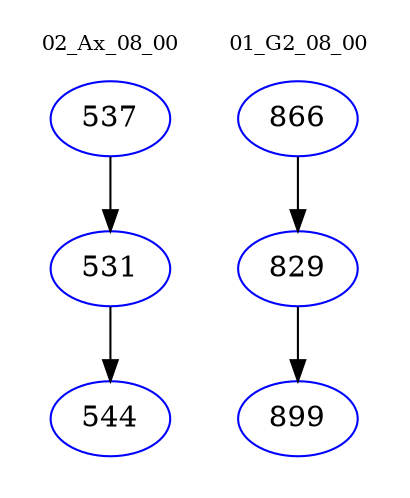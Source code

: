 digraph{
subgraph cluster_0 {
color = white
label = "02_Ax_08_00";
fontsize=10;
T0_537 [label="537", color="blue"]
T0_537 -> T0_531 [color="black"]
T0_531 [label="531", color="blue"]
T0_531 -> T0_544 [color="black"]
T0_544 [label="544", color="blue"]
}
subgraph cluster_1 {
color = white
label = "01_G2_08_00";
fontsize=10;
T1_866 [label="866", color="blue"]
T1_866 -> T1_829 [color="black"]
T1_829 [label="829", color="blue"]
T1_829 -> T1_899 [color="black"]
T1_899 [label="899", color="blue"]
}
}
